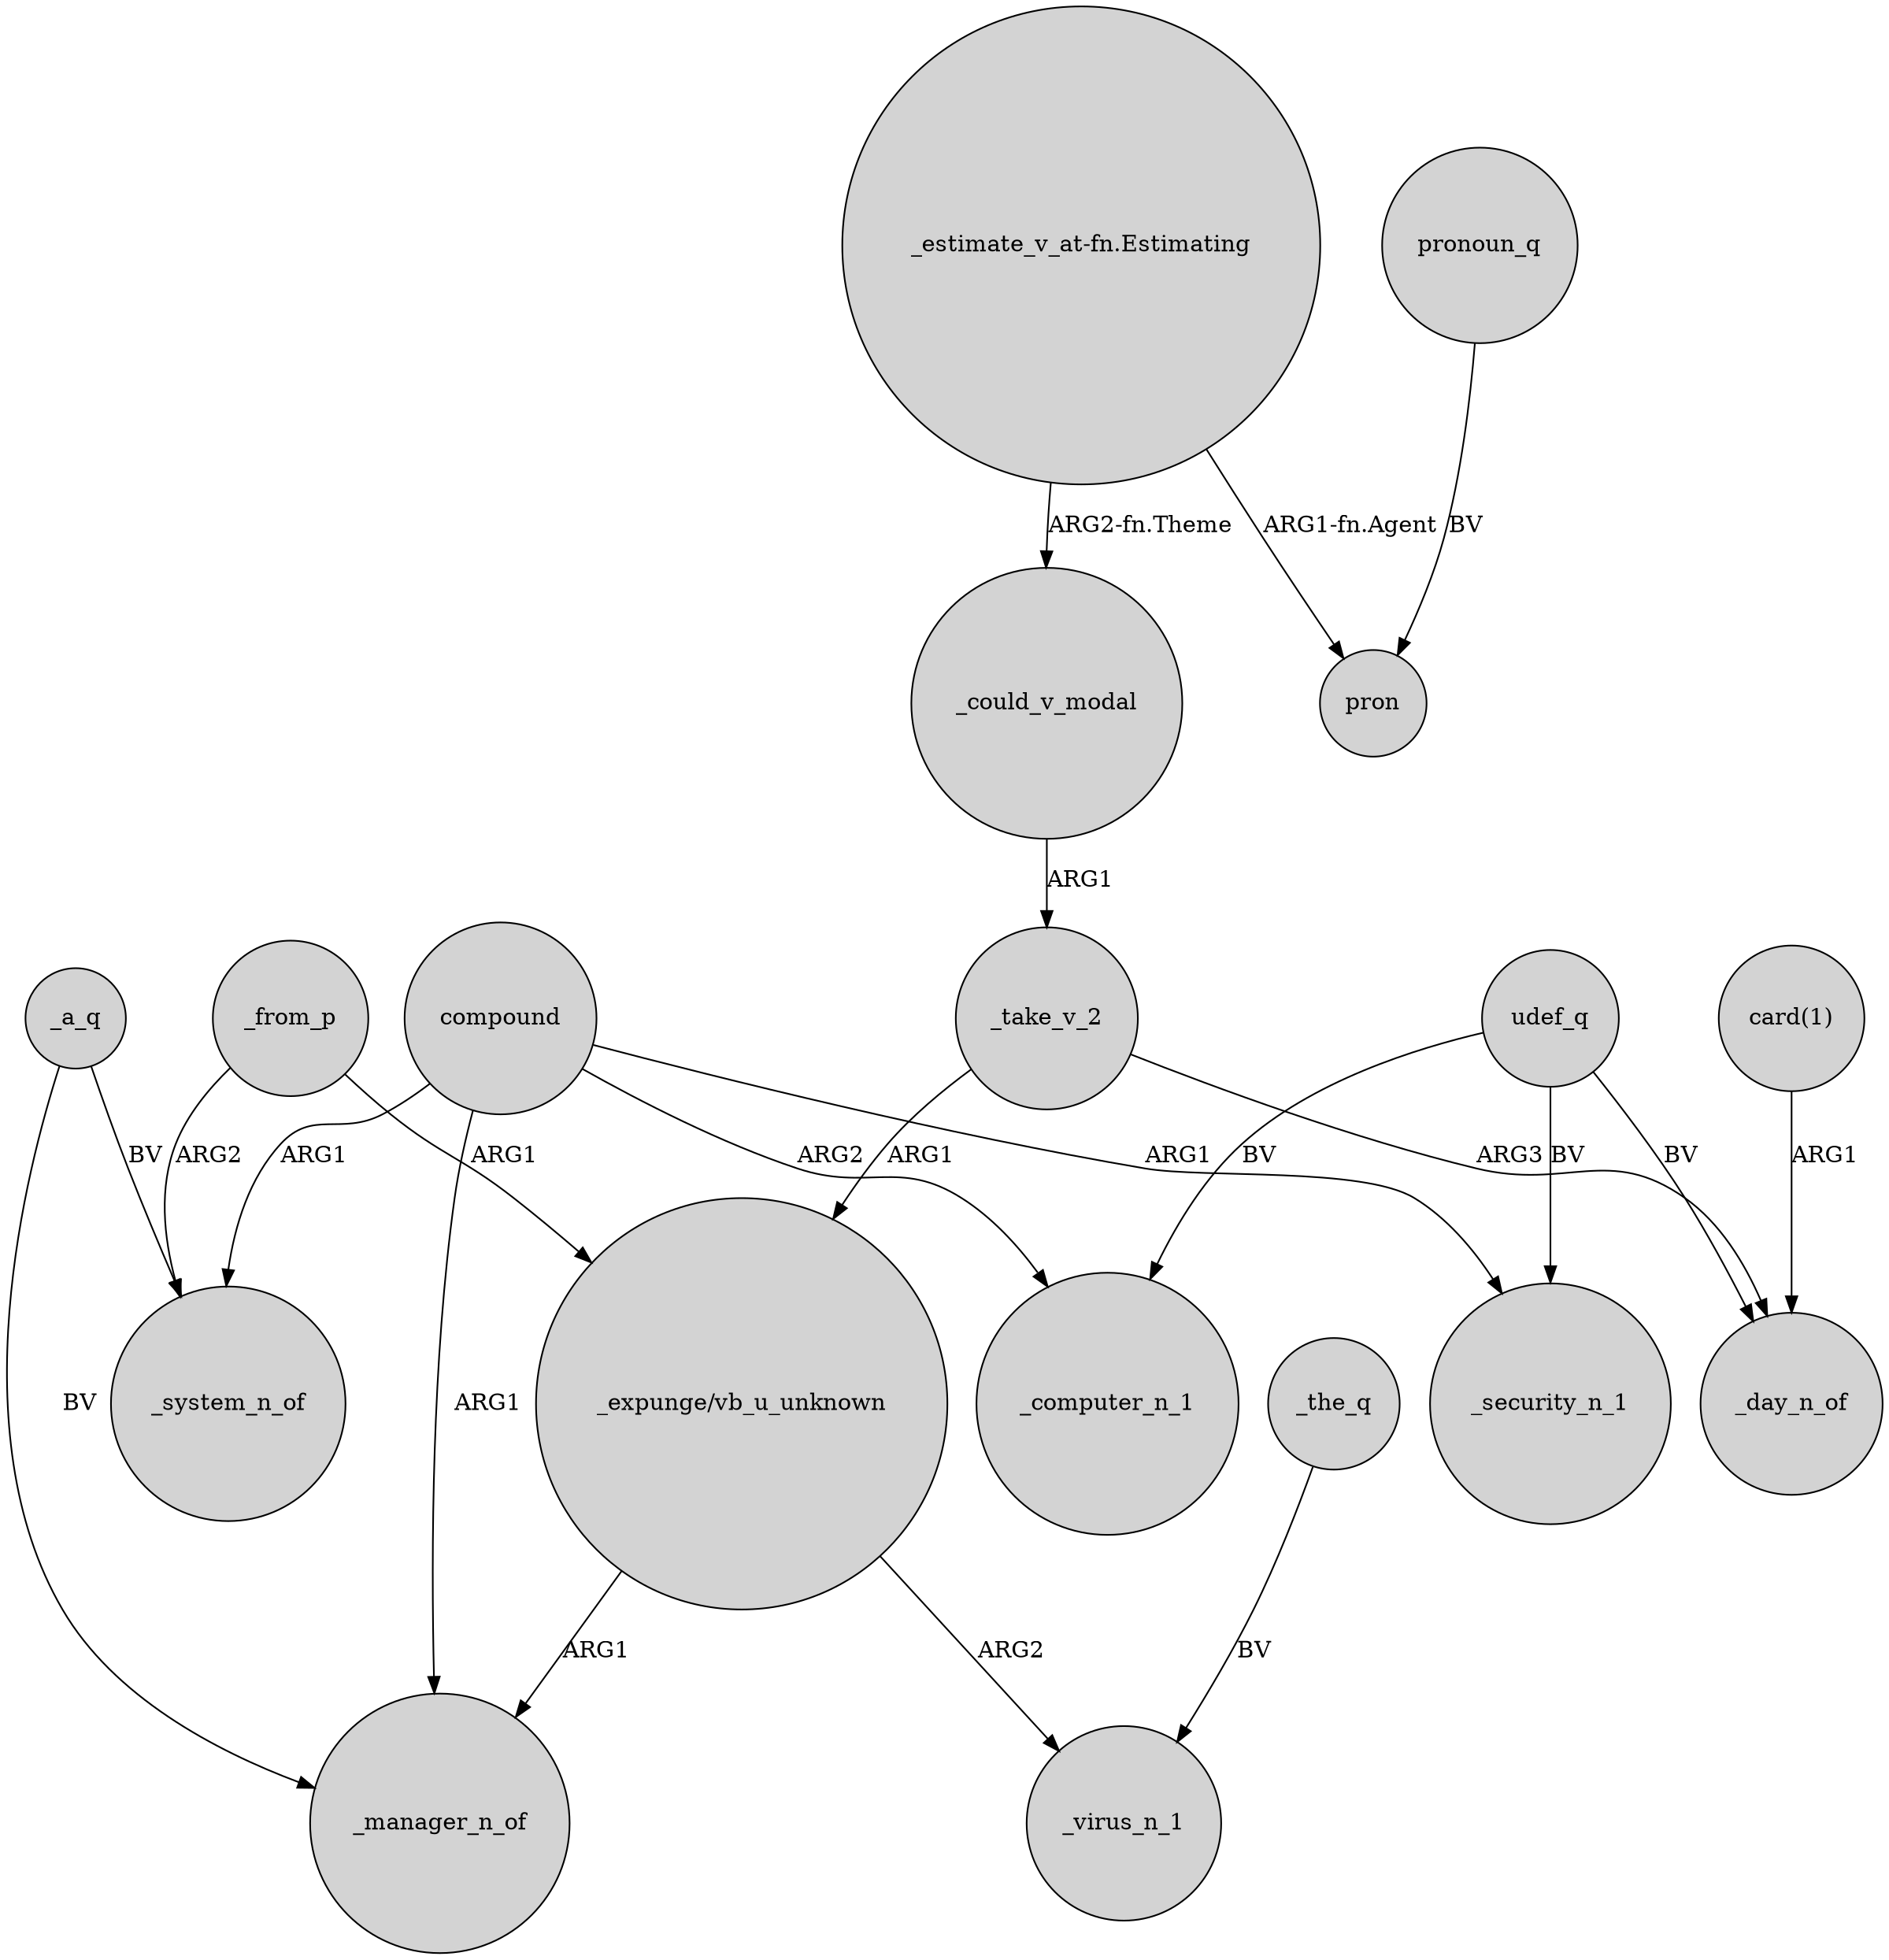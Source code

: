 digraph {
	node [shape=circle style=filled]
	compound -> _manager_n_of [label=ARG1]
	"_estimate_v_at-fn.Estimating" -> _could_v_modal [label="ARG2-fn.Theme"]
	_take_v_2 -> "_expunge/vb_u_unknown" [label=ARG1]
	compound -> _system_n_of [label=ARG1]
	_take_v_2 -> _day_n_of [label=ARG3]
	"_expunge/vb_u_unknown" -> _manager_n_of [label=ARG1]
	"card(1)" -> _day_n_of [label=ARG1]
	udef_q -> _day_n_of [label=BV]
	compound -> _security_n_1 [label=ARG1]
	udef_q -> _computer_n_1 [label=BV]
	compound -> _computer_n_1 [label=ARG2]
	pronoun_q -> pron [label=BV]
	"_estimate_v_at-fn.Estimating" -> pron [label="ARG1-fn.Agent"]
	_a_q -> _manager_n_of [label=BV]
	_could_v_modal -> _take_v_2 [label=ARG1]
	_a_q -> _system_n_of [label=BV]
	_from_p -> _system_n_of [label=ARG2]
	"_expunge/vb_u_unknown" -> _virus_n_1 [label=ARG2]
	_the_q -> _virus_n_1 [label=BV]
	udef_q -> _security_n_1 [label=BV]
	_from_p -> "_expunge/vb_u_unknown" [label=ARG1]
}
